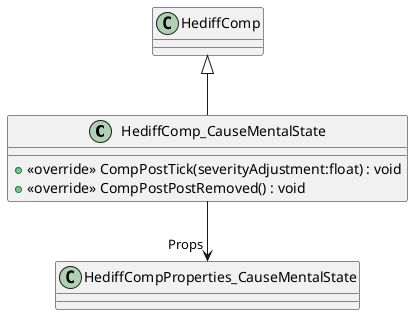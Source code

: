 @startuml
class HediffComp_CauseMentalState {
    + <<override>> CompPostTick(severityAdjustment:float) : void
    + <<override>> CompPostPostRemoved() : void
}
HediffComp <|-- HediffComp_CauseMentalState
HediffComp_CauseMentalState --> "Props" HediffCompProperties_CauseMentalState
@enduml
